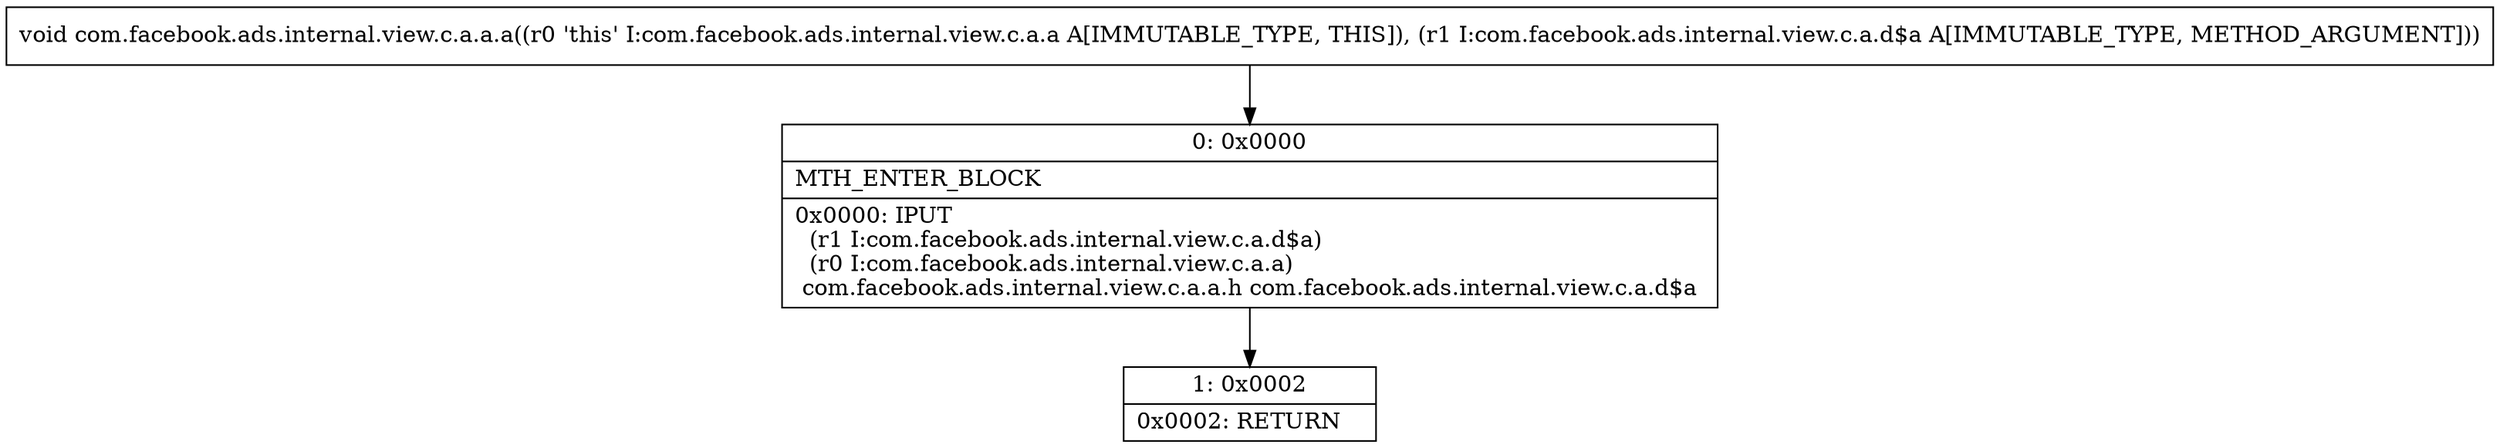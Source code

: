 digraph "CFG forcom.facebook.ads.internal.view.c.a.a.a(Lcom\/facebook\/ads\/internal\/view\/c\/a\/d$a;)V" {
Node_0 [shape=record,label="{0\:\ 0x0000|MTH_ENTER_BLOCK\l|0x0000: IPUT  \l  (r1 I:com.facebook.ads.internal.view.c.a.d$a)\l  (r0 I:com.facebook.ads.internal.view.c.a.a)\l com.facebook.ads.internal.view.c.a.a.h com.facebook.ads.internal.view.c.a.d$a \l}"];
Node_1 [shape=record,label="{1\:\ 0x0002|0x0002: RETURN   \l}"];
MethodNode[shape=record,label="{void com.facebook.ads.internal.view.c.a.a.a((r0 'this' I:com.facebook.ads.internal.view.c.a.a A[IMMUTABLE_TYPE, THIS]), (r1 I:com.facebook.ads.internal.view.c.a.d$a A[IMMUTABLE_TYPE, METHOD_ARGUMENT])) }"];
MethodNode -> Node_0;
Node_0 -> Node_1;
}

